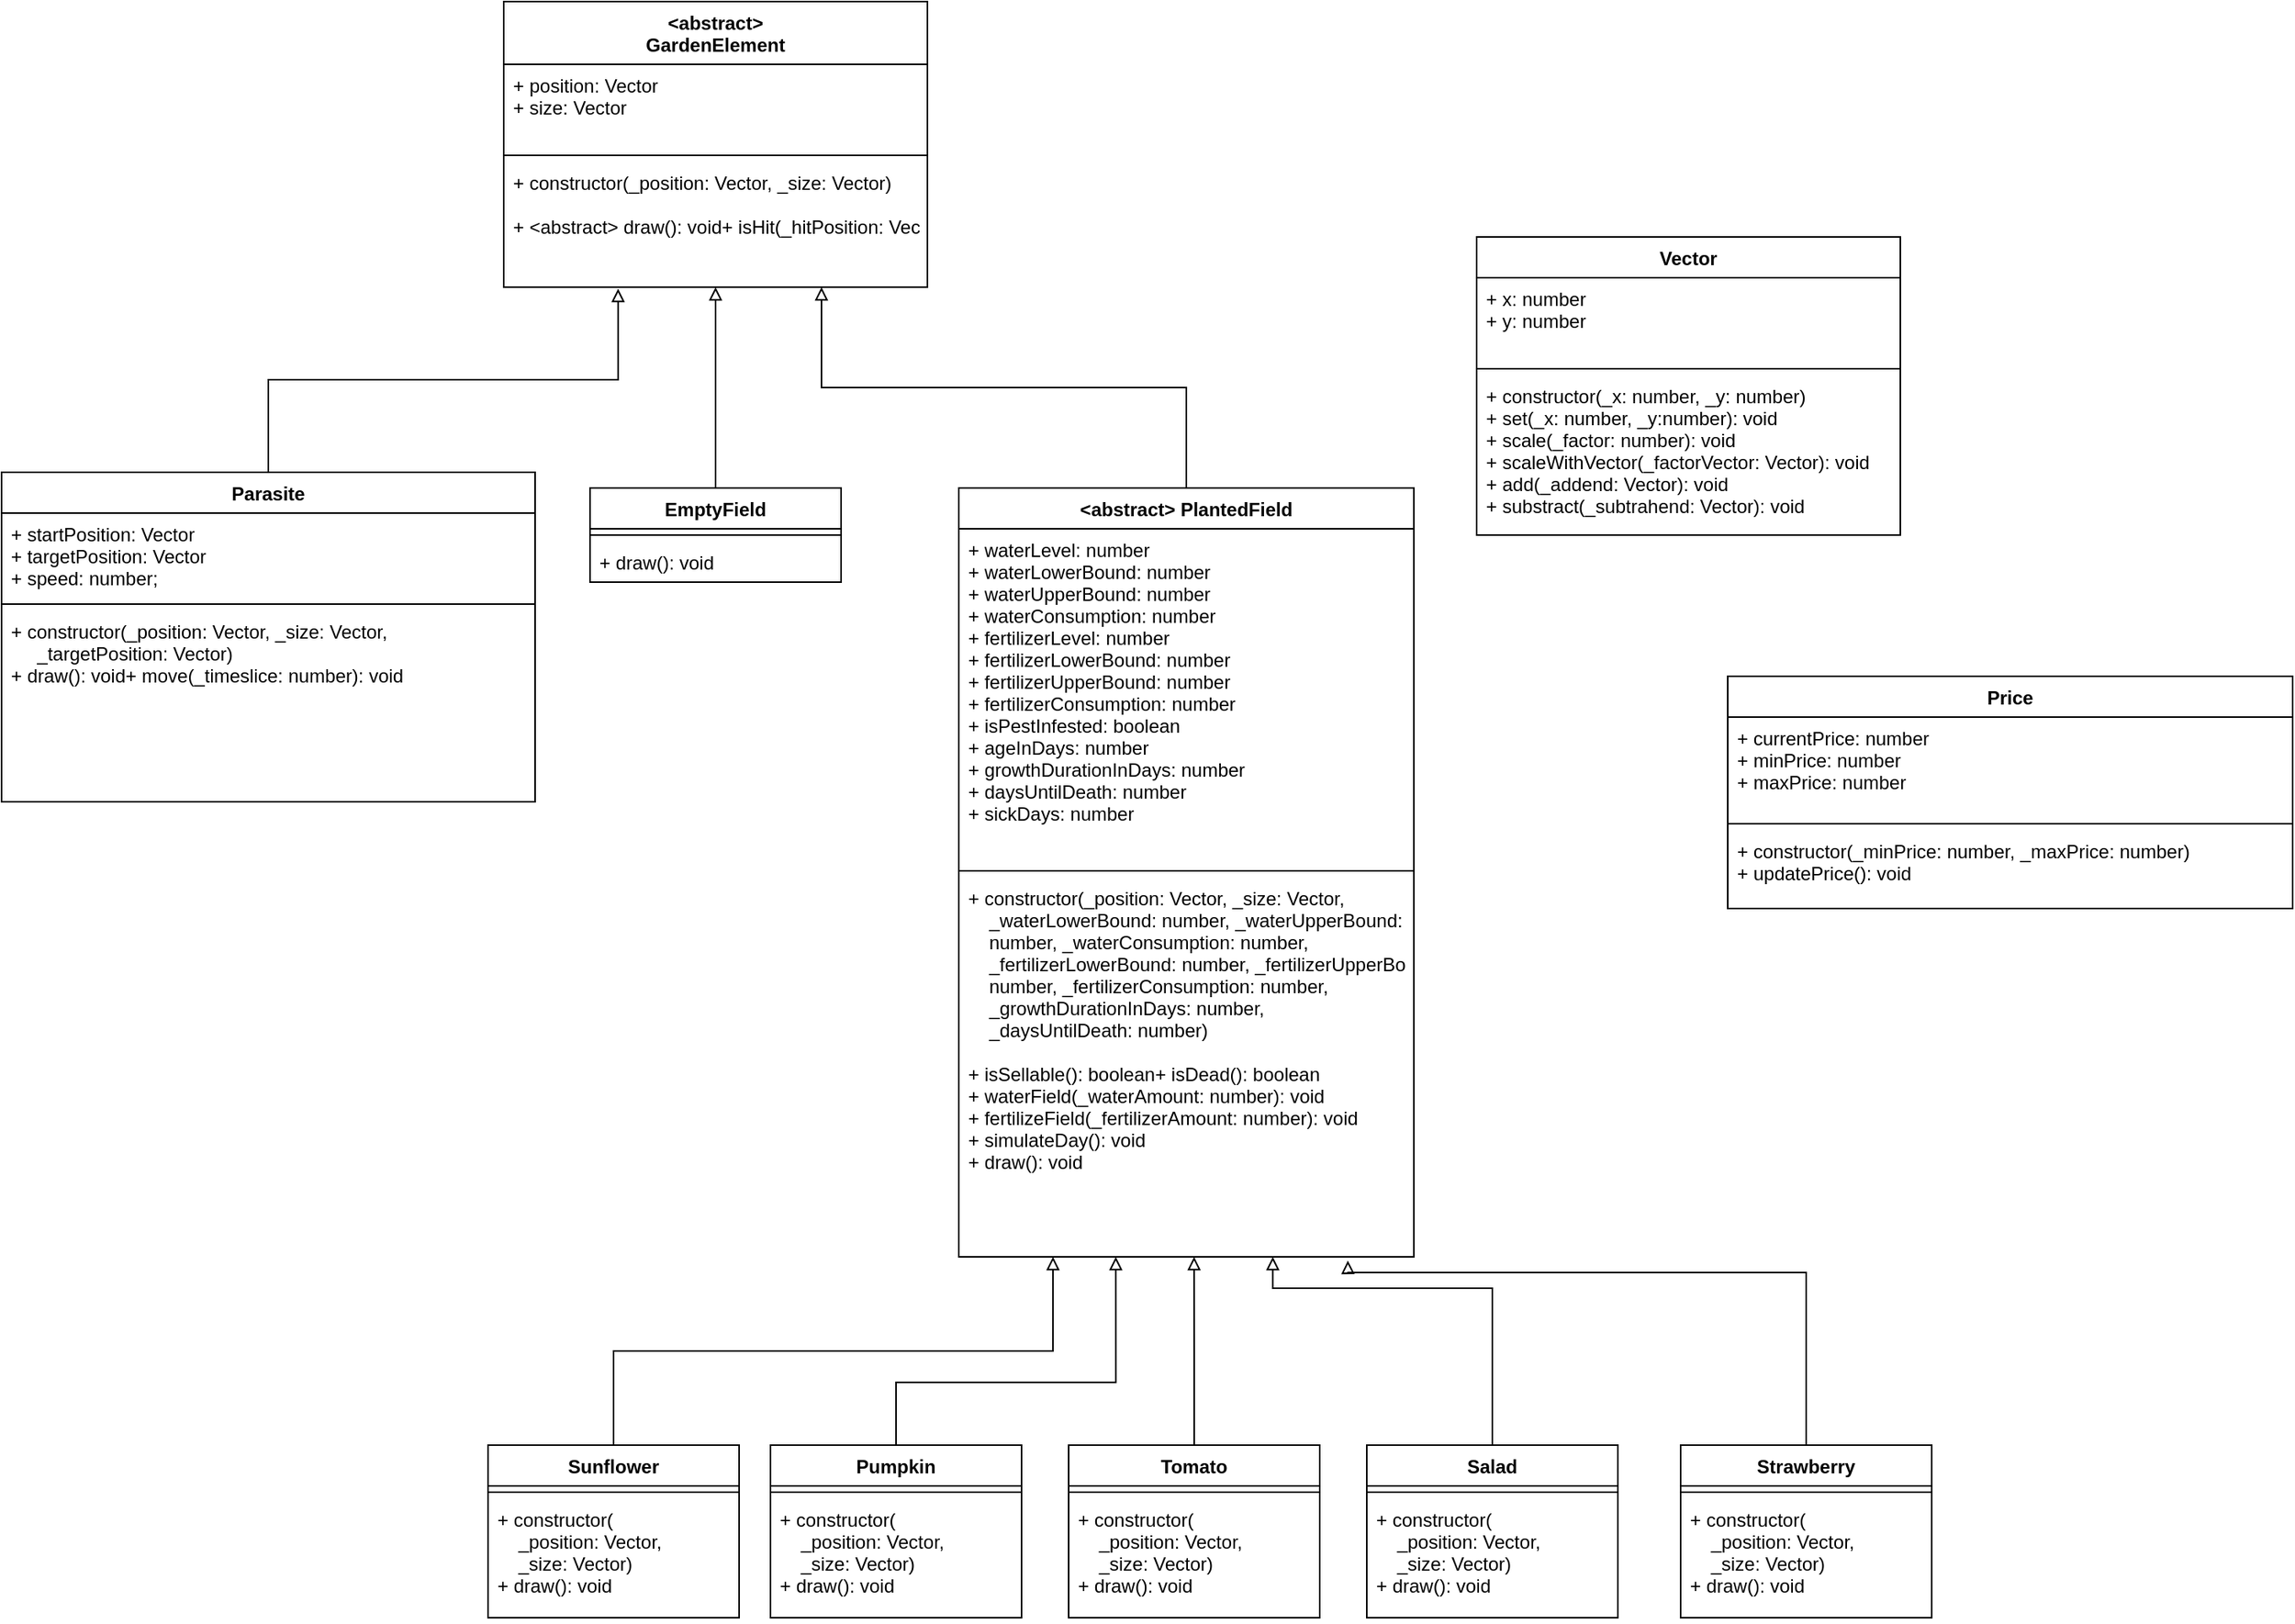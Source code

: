 <mxfile version="20.0.4" type="device"><diagram id="C5RBs43oDa-KdzZeNtuy" name="Page-1"><mxGraphModel dx="1185" dy="623" grid="1" gridSize="10" guides="1" tooltips="1" connect="1" arrows="1" fold="1" page="1" pageScale="1" pageWidth="827" pageHeight="1169" math="0" shadow="0"><root><mxCell id="WIyWlLk6GJQsqaUBKTNV-0"/><mxCell id="WIyWlLk6GJQsqaUBKTNV-1" parent="WIyWlLk6GJQsqaUBKTNV-0"/><mxCell id="AQC2SMvgmzO1EJqkHlXK-0" value="&lt;abstract&gt;&#xA;GardenElement" style="swimlane;fontStyle=1;align=center;verticalAlign=top;childLayout=stackLayout;horizontal=1;startSize=40;horizontalStack=0;resizeParent=1;resizeParentMax=0;resizeLast=0;collapsible=1;marginBottom=0;" parent="WIyWlLk6GJQsqaUBKTNV-1" vertex="1"><mxGeometry x="360" y="100" width="270" height="182" as="geometry"/></mxCell><mxCell id="AQC2SMvgmzO1EJqkHlXK-1" value="+ position: Vector&#xA;+ size: Vector&#xA;" style="text;strokeColor=none;fillColor=none;align=left;verticalAlign=top;spacingLeft=4;spacingRight=4;overflow=hidden;rotatable=0;points=[[0,0.5],[1,0.5]];portConstraint=eastwest;" parent="AQC2SMvgmzO1EJqkHlXK-0" vertex="1"><mxGeometry y="40" width="270" height="54" as="geometry"/></mxCell><mxCell id="AQC2SMvgmzO1EJqkHlXK-2" value="" style="line;strokeWidth=1;fillColor=none;align=left;verticalAlign=middle;spacingTop=-1;spacingLeft=3;spacingRight=3;rotatable=0;labelPosition=right;points=[];portConstraint=eastwest;" parent="AQC2SMvgmzO1EJqkHlXK-0" vertex="1"><mxGeometry y="94" width="270" height="8" as="geometry"/></mxCell><mxCell id="AQC2SMvgmzO1EJqkHlXK-3" value="+ constructor(_position: Vector, _size: Vector)&#xA;&#xA;+ &lt;abstract&gt; draw(): void+ isHit(_hitPosition: Vector): boolean&#xA;" style="text;strokeColor=none;fillColor=none;align=left;verticalAlign=top;spacingLeft=4;spacingRight=4;overflow=hidden;rotatable=0;points=[[0,0.5],[1,0.5]];portConstraint=eastwest;" parent="AQC2SMvgmzO1EJqkHlXK-0" vertex="1"><mxGeometry y="102" width="270" height="80" as="geometry"/></mxCell><mxCell id="AQC2SMvgmzO1EJqkHlXK-8" value="Vector" style="swimlane;fontStyle=1;align=center;verticalAlign=top;childLayout=stackLayout;horizontal=1;startSize=26;horizontalStack=0;resizeParent=1;resizeParentMax=0;resizeLast=0;collapsible=1;marginBottom=0;" parent="WIyWlLk6GJQsqaUBKTNV-1" vertex="1"><mxGeometry x="980" y="250" width="270" height="190" as="geometry"/></mxCell><mxCell id="AQC2SMvgmzO1EJqkHlXK-9" value="+ x: number&#xA;+ y: number&#xA;" style="text;strokeColor=none;fillColor=none;align=left;verticalAlign=top;spacingLeft=4;spacingRight=4;overflow=hidden;rotatable=0;points=[[0,0.5],[1,0.5]];portConstraint=eastwest;" parent="AQC2SMvgmzO1EJqkHlXK-8" vertex="1"><mxGeometry y="26" width="270" height="54" as="geometry"/></mxCell><mxCell id="AQC2SMvgmzO1EJqkHlXK-10" value="" style="line;strokeWidth=1;fillColor=none;align=left;verticalAlign=middle;spacingTop=-1;spacingLeft=3;spacingRight=3;rotatable=0;labelPosition=right;points=[];portConstraint=eastwest;" parent="AQC2SMvgmzO1EJqkHlXK-8" vertex="1"><mxGeometry y="80" width="270" height="8" as="geometry"/></mxCell><mxCell id="AQC2SMvgmzO1EJqkHlXK-11" value="+ constructor(_x: number, _y: number)&#xA;+ set(_x: number, _y:number): void&#xA;+ scale(_factor: number): void&#xA;+ scaleWithVector(_factorVector: Vector): void&#xA;+ add(_addend: Vector): void&#xA;+ substract(_subtrahend: Vector): void&#xA;&#xA;" style="text;strokeColor=none;fillColor=none;align=left;verticalAlign=top;spacingLeft=4;spacingRight=4;overflow=hidden;rotatable=0;points=[[0,0.5],[1,0.5]];portConstraint=eastwest;" parent="AQC2SMvgmzO1EJqkHlXK-8" vertex="1"><mxGeometry y="88" width="270" height="102" as="geometry"/></mxCell><mxCell id="AQC2SMvgmzO1EJqkHlXK-16" style="edgeStyle=orthogonalEdgeStyle;rounded=0;orthogonalLoop=1;jettySize=auto;html=1;exitX=0.5;exitY=0;exitDx=0;exitDy=0;entryX=0.27;entryY=1.013;entryDx=0;entryDy=0;entryPerimeter=0;endArrow=block;endFill=0;" parent="WIyWlLk6GJQsqaUBKTNV-1" source="AQC2SMvgmzO1EJqkHlXK-12" target="AQC2SMvgmzO1EJqkHlXK-3" edge="1"><mxGeometry relative="1" as="geometry"/></mxCell><mxCell id="AQC2SMvgmzO1EJqkHlXK-12" value="Parasite" style="swimlane;fontStyle=1;align=center;verticalAlign=top;childLayout=stackLayout;horizontal=1;startSize=26;horizontalStack=0;resizeParent=1;resizeParentMax=0;resizeLast=0;collapsible=1;marginBottom=0;" parent="WIyWlLk6GJQsqaUBKTNV-1" vertex="1"><mxGeometry x="40" y="400" width="340" height="210" as="geometry"/></mxCell><mxCell id="AQC2SMvgmzO1EJqkHlXK-13" value="+ startPosition: Vector&#xA;+ targetPosition: Vector&#xA;+ speed: number;&#xA;" style="text;strokeColor=none;fillColor=none;align=left;verticalAlign=top;spacingLeft=4;spacingRight=4;overflow=hidden;rotatable=0;points=[[0,0.5],[1,0.5]];portConstraint=eastwest;" parent="AQC2SMvgmzO1EJqkHlXK-12" vertex="1"><mxGeometry y="26" width="340" height="54" as="geometry"/></mxCell><mxCell id="AQC2SMvgmzO1EJqkHlXK-14" value="" style="line;strokeWidth=1;fillColor=none;align=left;verticalAlign=middle;spacingTop=-1;spacingLeft=3;spacingRight=3;rotatable=0;labelPosition=right;points=[];portConstraint=eastwest;" parent="AQC2SMvgmzO1EJqkHlXK-12" vertex="1"><mxGeometry y="80" width="340" height="8" as="geometry"/></mxCell><mxCell id="AQC2SMvgmzO1EJqkHlXK-15" value="+ constructor(_position: Vector, _size: Vector,&#xA;     _targetPosition: Vector)&#xA;+ draw(): void+ move(_timeslice: number): void&#xA;" style="text;strokeColor=none;fillColor=none;align=left;verticalAlign=top;spacingLeft=4;spacingRight=4;overflow=hidden;rotatable=0;points=[[0,0.5],[1,0.5]];portConstraint=eastwest;" parent="AQC2SMvgmzO1EJqkHlXK-12" vertex="1"><mxGeometry y="88" width="340" height="122" as="geometry"/></mxCell><mxCell id="AQC2SMvgmzO1EJqkHlXK-50" style="edgeStyle=orthogonalEdgeStyle;rounded=0;orthogonalLoop=1;jettySize=auto;html=1;exitX=0.5;exitY=0;exitDx=0;exitDy=0;entryX=0.5;entryY=1;entryDx=0;entryDy=0;endArrow=block;endFill=0;strokeWidth=1;" parent="WIyWlLk6GJQsqaUBKTNV-1" source="AQC2SMvgmzO1EJqkHlXK-17" target="AQC2SMvgmzO1EJqkHlXK-0" edge="1"><mxGeometry relative="1" as="geometry"/></mxCell><mxCell id="AQC2SMvgmzO1EJqkHlXK-17" value="EmptyField" style="swimlane;fontStyle=1;align=center;verticalAlign=top;childLayout=stackLayout;horizontal=1;startSize=26;horizontalStack=0;resizeParent=1;resizeParentMax=0;resizeLast=0;collapsible=1;marginBottom=0;" parent="WIyWlLk6GJQsqaUBKTNV-1" vertex="1"><mxGeometry x="415" y="410" width="160" height="60" as="geometry"/></mxCell><mxCell id="AQC2SMvgmzO1EJqkHlXK-19" value="" style="line;strokeWidth=1;fillColor=none;align=left;verticalAlign=middle;spacingTop=-1;spacingLeft=3;spacingRight=3;rotatable=0;labelPosition=right;points=[];portConstraint=eastwest;" parent="AQC2SMvgmzO1EJqkHlXK-17" vertex="1"><mxGeometry y="26" width="160" height="8" as="geometry"/></mxCell><mxCell id="AQC2SMvgmzO1EJqkHlXK-20" value="+ draw(): void" style="text;strokeColor=none;fillColor=none;align=left;verticalAlign=top;spacingLeft=4;spacingRight=4;overflow=hidden;rotatable=0;points=[[0,0.5],[1,0.5]];portConstraint=eastwest;" parent="AQC2SMvgmzO1EJqkHlXK-17" vertex="1"><mxGeometry y="34" width="160" height="26" as="geometry"/></mxCell><mxCell id="AQC2SMvgmzO1EJqkHlXK-51" style="edgeStyle=orthogonalEdgeStyle;rounded=0;orthogonalLoop=1;jettySize=auto;html=1;exitX=0.5;exitY=0;exitDx=0;exitDy=0;entryX=0.75;entryY=1;entryDx=0;entryDy=0;endArrow=block;endFill=0;strokeWidth=1;" parent="WIyWlLk6GJQsqaUBKTNV-1" source="AQC2SMvgmzO1EJqkHlXK-21" target="AQC2SMvgmzO1EJqkHlXK-0" edge="1"><mxGeometry relative="1" as="geometry"/></mxCell><mxCell id="AQC2SMvgmzO1EJqkHlXK-21" value="&lt;abstract&gt; PlantedField" style="swimlane;fontStyle=1;align=center;verticalAlign=top;childLayout=stackLayout;horizontal=1;startSize=26;horizontalStack=0;resizeParent=1;resizeParentMax=0;resizeLast=0;collapsible=1;marginBottom=0;" parent="WIyWlLk6GJQsqaUBKTNV-1" vertex="1"><mxGeometry x="650" y="410" width="290" height="490" as="geometry"/></mxCell><mxCell id="AQC2SMvgmzO1EJqkHlXK-22" value="+ waterLevel: number&#xA;+ waterLowerBound: number&#xA;+ waterUpperBound: number&#xA;+ waterConsumption: number&#xA;+ fertilizerLevel: number&#xA;+ fertilizerLowerBound: number&#xA;+ fertilizerUpperBound: number&#xA;+ fertilizerConsumption: number&#xA;+ isPestInfested: boolean&#xA;+ ageInDays: number&#xA;+ growthDurationInDays: number&#xA;+ daysUntilDeath: number&#xA;+ sickDays: number&#xA;" style="text;strokeColor=none;fillColor=none;align=left;verticalAlign=top;spacingLeft=4;spacingRight=4;overflow=hidden;rotatable=0;points=[[0,0.5],[1,0.5]];portConstraint=eastwest;" parent="AQC2SMvgmzO1EJqkHlXK-21" vertex="1"><mxGeometry y="26" width="290" height="214" as="geometry"/></mxCell><mxCell id="AQC2SMvgmzO1EJqkHlXK-23" value="" style="line;strokeWidth=1;fillColor=none;align=left;verticalAlign=middle;spacingTop=-1;spacingLeft=3;spacingRight=3;rotatable=0;labelPosition=right;points=[];portConstraint=eastwest;" parent="AQC2SMvgmzO1EJqkHlXK-21" vertex="1"><mxGeometry y="240" width="290" height="8" as="geometry"/></mxCell><mxCell id="AQC2SMvgmzO1EJqkHlXK-24" value="+ constructor(_position: Vector, _size: Vector, &#xA;    _waterLowerBound: number, _waterUpperBound:&#xA;    number, _waterConsumption: number,&#xA;    _fertilizerLowerBound: number, _fertilizerUpperBound:&#xA;    number, _fertilizerConsumption: number,&#xA;    _growthDurationInDays: number, &#xA;    _daysUntilDeath: number)&#xA;&#xA;+ isSellable(): boolean+ isDead(): boolean&#xA;+ waterField(_waterAmount: number): void&#xA;+ fertilizeField(_fertilizerAmount: number): void&#xA;+ simulateDay(): void&#xA;+ draw(): void&#xA;&#xA;" style="text;strokeColor=none;fillColor=none;align=left;verticalAlign=top;spacingLeft=4;spacingRight=4;overflow=hidden;rotatable=0;points=[[0,0.5],[1,0.5]];portConstraint=eastwest;" parent="AQC2SMvgmzO1EJqkHlXK-21" vertex="1"><mxGeometry y="248" width="290" height="242" as="geometry"/></mxCell><mxCell id="AQC2SMvgmzO1EJqkHlXK-53" style="edgeStyle=orthogonalEdgeStyle;rounded=0;orthogonalLoop=1;jettySize=auto;html=1;exitX=0.5;exitY=0;exitDx=0;exitDy=0;entryX=0.345;entryY=1;entryDx=0;entryDy=0;entryPerimeter=0;endArrow=block;endFill=0;strokeWidth=1;" parent="WIyWlLk6GJQsqaUBKTNV-1" source="AQC2SMvgmzO1EJqkHlXK-25" target="AQC2SMvgmzO1EJqkHlXK-24" edge="1"><mxGeometry relative="1" as="geometry"><Array as="points"><mxPoint x="610" y="980"/><mxPoint x="750" y="980"/></Array></mxGeometry></mxCell><mxCell id="AQC2SMvgmzO1EJqkHlXK-25" value="Pumpkin" style="swimlane;fontStyle=1;align=center;verticalAlign=top;childLayout=stackLayout;horizontal=1;startSize=26;horizontalStack=0;resizeParent=1;resizeParentMax=0;resizeLast=0;collapsible=1;marginBottom=0;" parent="WIyWlLk6GJQsqaUBKTNV-1" vertex="1"><mxGeometry x="530" y="1020" width="160" height="110" as="geometry"/></mxCell><mxCell id="AQC2SMvgmzO1EJqkHlXK-27" value="" style="line;strokeWidth=1;fillColor=none;align=left;verticalAlign=middle;spacingTop=-1;spacingLeft=3;spacingRight=3;rotatable=0;labelPosition=right;points=[];portConstraint=eastwest;" parent="AQC2SMvgmzO1EJqkHlXK-25" vertex="1"><mxGeometry y="26" width="160" height="8" as="geometry"/></mxCell><mxCell id="AQC2SMvgmzO1EJqkHlXK-28" value="+ constructor(&#xA;    _position: Vector,&#xA;    _size: Vector)&#xA;+ draw(): void" style="text;strokeColor=none;fillColor=none;align=left;verticalAlign=top;spacingLeft=4;spacingRight=4;overflow=hidden;rotatable=0;points=[[0,0.5],[1,0.5]];portConstraint=eastwest;" parent="AQC2SMvgmzO1EJqkHlXK-25" vertex="1"><mxGeometry y="34" width="160" height="76" as="geometry"/></mxCell><mxCell id="AQC2SMvgmzO1EJqkHlXK-54" style="edgeStyle=orthogonalEdgeStyle;rounded=0;orthogonalLoop=1;jettySize=auto;html=1;exitX=0.5;exitY=0;exitDx=0;exitDy=0;entryX=0.517;entryY=1;entryDx=0;entryDy=0;entryPerimeter=0;endArrow=block;endFill=0;strokeWidth=1;" parent="WIyWlLk6GJQsqaUBKTNV-1" source="AQC2SMvgmzO1EJqkHlXK-29" target="AQC2SMvgmzO1EJqkHlXK-24" edge="1"><mxGeometry relative="1" as="geometry"/></mxCell><mxCell id="AQC2SMvgmzO1EJqkHlXK-29" value="Tomato" style="swimlane;fontStyle=1;align=center;verticalAlign=top;childLayout=stackLayout;horizontal=1;startSize=26;horizontalStack=0;resizeParent=1;resizeParentMax=0;resizeLast=0;collapsible=1;marginBottom=0;" parent="WIyWlLk6GJQsqaUBKTNV-1" vertex="1"><mxGeometry x="720" y="1020" width="160" height="110" as="geometry"/></mxCell><mxCell id="AQC2SMvgmzO1EJqkHlXK-31" value="" style="line;strokeWidth=1;fillColor=none;align=left;verticalAlign=middle;spacingTop=-1;spacingLeft=3;spacingRight=3;rotatable=0;labelPosition=right;points=[];portConstraint=eastwest;" parent="AQC2SMvgmzO1EJqkHlXK-29" vertex="1"><mxGeometry y="26" width="160" height="8" as="geometry"/></mxCell><mxCell id="AQC2SMvgmzO1EJqkHlXK-32" value="+ constructor(&#xA;    _position: Vector,&#xA;    _size: Vector)&#xA;+ draw(): void" style="text;strokeColor=none;fillColor=none;align=left;verticalAlign=top;spacingLeft=4;spacingRight=4;overflow=hidden;rotatable=0;points=[[0,0.5],[1,0.5]];portConstraint=eastwest;" parent="AQC2SMvgmzO1EJqkHlXK-29" vertex="1"><mxGeometry y="34" width="160" height="76" as="geometry"/></mxCell><mxCell id="AQC2SMvgmzO1EJqkHlXK-52" style="edgeStyle=orthogonalEdgeStyle;rounded=0;orthogonalLoop=1;jettySize=auto;html=1;exitX=0.5;exitY=0;exitDx=0;exitDy=0;entryX=0.207;entryY=1;entryDx=0;entryDy=0;entryPerimeter=0;endArrow=block;endFill=0;strokeWidth=1;" parent="WIyWlLk6GJQsqaUBKTNV-1" source="AQC2SMvgmzO1EJqkHlXK-33" target="AQC2SMvgmzO1EJqkHlXK-24" edge="1"><mxGeometry relative="1" as="geometry"/></mxCell><mxCell id="AQC2SMvgmzO1EJqkHlXK-33" value="Sunflower" style="swimlane;fontStyle=1;align=center;verticalAlign=top;childLayout=stackLayout;horizontal=1;startSize=26;horizontalStack=0;resizeParent=1;resizeParentMax=0;resizeLast=0;collapsible=1;marginBottom=0;" parent="WIyWlLk6GJQsqaUBKTNV-1" vertex="1"><mxGeometry x="350" y="1020" width="160" height="110" as="geometry"/></mxCell><mxCell id="AQC2SMvgmzO1EJqkHlXK-35" value="" style="line;strokeWidth=1;fillColor=none;align=left;verticalAlign=middle;spacingTop=-1;spacingLeft=3;spacingRight=3;rotatable=0;labelPosition=right;points=[];portConstraint=eastwest;" parent="AQC2SMvgmzO1EJqkHlXK-33" vertex="1"><mxGeometry y="26" width="160" height="8" as="geometry"/></mxCell><mxCell id="AQC2SMvgmzO1EJqkHlXK-36" value="+ constructor(&#xA;    _position: Vector,&#xA;    _size: Vector)&#xA;+ draw(): void" style="text;strokeColor=none;fillColor=none;align=left;verticalAlign=top;spacingLeft=4;spacingRight=4;overflow=hidden;rotatable=0;points=[[0,0.5],[1,0.5]];portConstraint=eastwest;" parent="AQC2SMvgmzO1EJqkHlXK-33" vertex="1"><mxGeometry y="34" width="160" height="76" as="geometry"/></mxCell><mxCell id="AQC2SMvgmzO1EJqkHlXK-55" style="edgeStyle=orthogonalEdgeStyle;rounded=0;orthogonalLoop=1;jettySize=auto;html=1;exitX=0.5;exitY=0;exitDx=0;exitDy=0;entryX=0.69;entryY=1;entryDx=0;entryDy=0;entryPerimeter=0;endArrow=block;endFill=0;strokeWidth=1;" parent="WIyWlLk6GJQsqaUBKTNV-1" source="AQC2SMvgmzO1EJqkHlXK-37" target="AQC2SMvgmzO1EJqkHlXK-24" edge="1"><mxGeometry relative="1" as="geometry"><Array as="points"><mxPoint x="990" y="920"/><mxPoint x="850" y="920"/></Array></mxGeometry></mxCell><mxCell id="AQC2SMvgmzO1EJqkHlXK-37" value="Salad" style="swimlane;fontStyle=1;align=center;verticalAlign=top;childLayout=stackLayout;horizontal=1;startSize=26;horizontalStack=0;resizeParent=1;resizeParentMax=0;resizeLast=0;collapsible=1;marginBottom=0;" parent="WIyWlLk6GJQsqaUBKTNV-1" vertex="1"><mxGeometry x="910" y="1020" width="160" height="110" as="geometry"/></mxCell><mxCell id="AQC2SMvgmzO1EJqkHlXK-39" value="" style="line;strokeWidth=1;fillColor=none;align=left;verticalAlign=middle;spacingTop=-1;spacingLeft=3;spacingRight=3;rotatable=0;labelPosition=right;points=[];portConstraint=eastwest;" parent="AQC2SMvgmzO1EJqkHlXK-37" vertex="1"><mxGeometry y="26" width="160" height="8" as="geometry"/></mxCell><mxCell id="AQC2SMvgmzO1EJqkHlXK-40" value="+ constructor(&#xA;    _position: Vector,&#xA;    _size: Vector)&#xA;+ draw(): void" style="text;strokeColor=none;fillColor=none;align=left;verticalAlign=top;spacingLeft=4;spacingRight=4;overflow=hidden;rotatable=0;points=[[0,0.5],[1,0.5]];portConstraint=eastwest;" parent="AQC2SMvgmzO1EJqkHlXK-37" vertex="1"><mxGeometry y="34" width="160" height="76" as="geometry"/></mxCell><mxCell id="AQC2SMvgmzO1EJqkHlXK-56" style="edgeStyle=orthogonalEdgeStyle;rounded=0;orthogonalLoop=1;jettySize=auto;html=1;exitX=0.5;exitY=0;exitDx=0;exitDy=0;entryX=0.855;entryY=1.01;entryDx=0;entryDy=0;entryPerimeter=0;endArrow=block;endFill=0;strokeWidth=1;" parent="WIyWlLk6GJQsqaUBKTNV-1" source="AQC2SMvgmzO1EJqkHlXK-41" target="AQC2SMvgmzO1EJqkHlXK-24" edge="1"><mxGeometry relative="1" as="geometry"><Array as="points"><mxPoint x="1190" y="910"/><mxPoint x="898" y="910"/></Array></mxGeometry></mxCell><mxCell id="AQC2SMvgmzO1EJqkHlXK-41" value="Strawberry" style="swimlane;fontStyle=1;align=center;verticalAlign=top;childLayout=stackLayout;horizontal=1;startSize=26;horizontalStack=0;resizeParent=1;resizeParentMax=0;resizeLast=0;collapsible=1;marginBottom=0;" parent="WIyWlLk6GJQsqaUBKTNV-1" vertex="1"><mxGeometry x="1110" y="1020" width="160" height="110" as="geometry"/></mxCell><mxCell id="AQC2SMvgmzO1EJqkHlXK-43" value="" style="line;strokeWidth=1;fillColor=none;align=left;verticalAlign=middle;spacingTop=-1;spacingLeft=3;spacingRight=3;rotatable=0;labelPosition=right;points=[];portConstraint=eastwest;" parent="AQC2SMvgmzO1EJqkHlXK-41" vertex="1"><mxGeometry y="26" width="160" height="8" as="geometry"/></mxCell><mxCell id="AQC2SMvgmzO1EJqkHlXK-44" value="+ constructor(&#xA;    _position: Vector,&#xA;    _size: Vector)&#xA;+ draw(): void" style="text;strokeColor=none;fillColor=none;align=left;verticalAlign=top;spacingLeft=4;spacingRight=4;overflow=hidden;rotatable=0;points=[[0,0.5],[1,0.5]];portConstraint=eastwest;" parent="AQC2SMvgmzO1EJqkHlXK-41" vertex="1"><mxGeometry y="34" width="160" height="76" as="geometry"/></mxCell><mxCell id="AQC2SMvgmzO1EJqkHlXK-61" value="Price" style="swimlane;fontStyle=1;align=center;verticalAlign=top;childLayout=stackLayout;horizontal=1;startSize=26;horizontalStack=0;resizeParent=1;resizeParentMax=0;resizeLast=0;collapsible=1;marginBottom=0;" parent="WIyWlLk6GJQsqaUBKTNV-1" vertex="1"><mxGeometry x="1140" y="530" width="360" height="148" as="geometry"/></mxCell><mxCell id="AQC2SMvgmzO1EJqkHlXK-62" value="+ currentPrice: number&#xA;+ minPrice: number&#xA;+ maxPrice: number&#xA;" style="text;strokeColor=none;fillColor=none;align=left;verticalAlign=top;spacingLeft=4;spacingRight=4;overflow=hidden;rotatable=0;points=[[0,0.5],[1,0.5]];portConstraint=eastwest;" parent="AQC2SMvgmzO1EJqkHlXK-61" vertex="1"><mxGeometry y="26" width="360" height="64" as="geometry"/></mxCell><mxCell id="AQC2SMvgmzO1EJqkHlXK-63" value="" style="line;strokeWidth=1;fillColor=none;align=left;verticalAlign=middle;spacingTop=-1;spacingLeft=3;spacingRight=3;rotatable=0;labelPosition=right;points=[];portConstraint=eastwest;" parent="AQC2SMvgmzO1EJqkHlXK-61" vertex="1"><mxGeometry y="90" width="360" height="8" as="geometry"/></mxCell><mxCell id="AQC2SMvgmzO1EJqkHlXK-64" value="+ constructor(_minPrice: number, _maxPrice: number)&#xA;+ updatePrice(): void" style="text;strokeColor=none;fillColor=none;align=left;verticalAlign=top;spacingLeft=4;spacingRight=4;overflow=hidden;rotatable=0;points=[[0,0.5],[1,0.5]];portConstraint=eastwest;" parent="AQC2SMvgmzO1EJqkHlXK-61" vertex="1"><mxGeometry y="98" width="360" height="50" as="geometry"/></mxCell></root></mxGraphModel></diagram></mxfile>